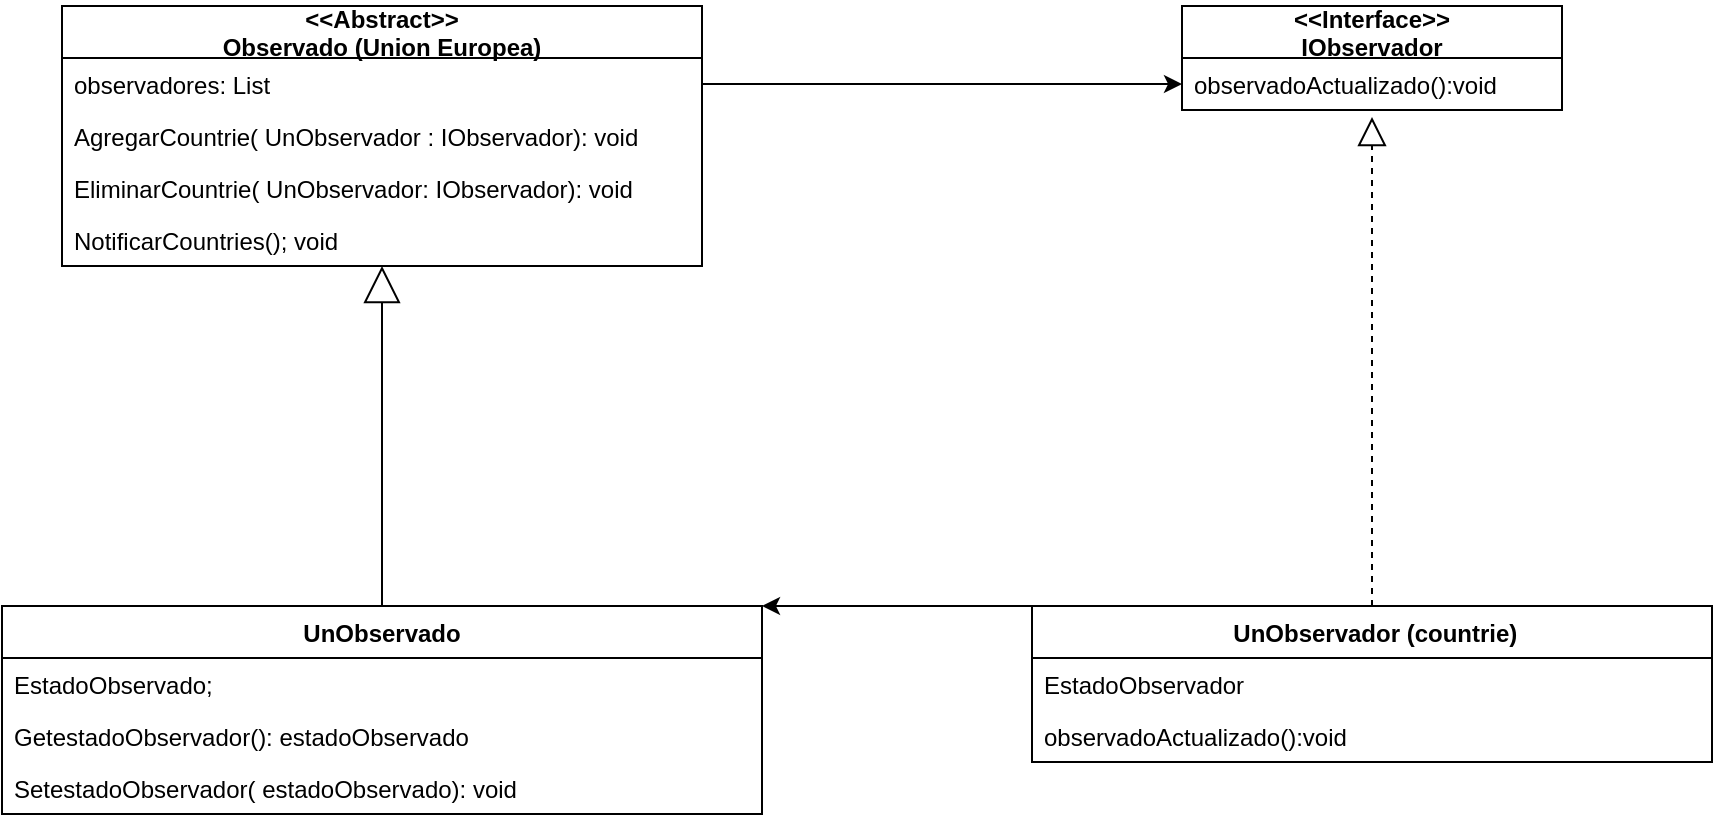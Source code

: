 <mxfile version="13.1.8" type="device"><diagram name="Page-1" id="5f0bae14-7c28-e335-631c-24af17079c00"><mxGraphModel dx="1385" dy="662" grid="1" gridSize="10" guides="1" tooltips="1" connect="1" arrows="1" fold="1" page="1" pageScale="1" pageWidth="1100" pageHeight="850" background="#ffffff" math="0" shadow="0"><root><mxCell id="0"/><mxCell id="1" parent="0"/><mxCell id="rfkxRAo5XTSeMAtBuygl-135" value="" style="endArrow=classic;html=1;exitX=0;exitY=0;exitDx=0;exitDy=0;entryX=1;entryY=0;entryDx=0;entryDy=0;" edge="1" parent="1" source="rfkxRAo5XTSeMAtBuygl-24" target="rfkxRAo5XTSeMAtBuygl-111"><mxGeometry width="50" height="50" relative="1" as="geometry"><mxPoint x="580" y="400" as="sourcePoint"/><mxPoint x="440" y="370" as="targetPoint"/></mxGeometry></mxCell><mxCell id="rfkxRAo5XTSeMAtBuygl-141" value="" style="group" vertex="1" connectable="0" parent="1"><mxGeometry x="310" y="200" width="13.33" height="140" as="geometry"/></mxCell><mxCell id="rfkxRAo5XTSeMAtBuygl-145" value="&lt;div&gt;&lt;br&gt;&lt;/div&gt;&lt;div&gt;&lt;br&gt;&lt;/div&gt;" style="endArrow=block;endSize=16;endFill=0;html=1;exitX=0.5;exitY=0;exitDx=0;exitDy=0;entryX=0.5;entryY=1;entryDx=0;entryDy=0;" edge="1" parent="1" source="rfkxRAo5XTSeMAtBuygl-111" target="rfkxRAo5XTSeMAtBuygl-113"><mxGeometry x="0.158" y="-13" width="160" relative="1" as="geometry"><mxPoint x="500" y="310" as="sourcePoint"/><mxPoint x="359" y="194" as="targetPoint"/><mxPoint as="offset"/></mxGeometry></mxCell><mxCell id="rfkxRAo5XTSeMAtBuygl-113" value="&lt;&lt;Abstract&gt;&gt; &#xA;Observado (Union Europea)" style="swimlane;fontStyle=1;childLayout=stackLayout;horizontal=1;startSize=26;fillColor=none;horizontalStack=0;resizeParent=1;resizeParentMax=0;resizeLast=0;collapsible=1;marginBottom=0;" vertex="1" parent="1"><mxGeometry x="130" y="110" width="320" height="130" as="geometry"/></mxCell><mxCell id="rfkxRAo5XTSeMAtBuygl-130" value="observadores: List" style="text;strokeColor=none;fillColor=none;align=left;verticalAlign=top;spacingLeft=4;spacingRight=4;overflow=hidden;rotatable=0;points=[[0,0.5],[1,0.5]];portConstraint=eastwest;" vertex="1" parent="rfkxRAo5XTSeMAtBuygl-113"><mxGeometry y="26" width="320" height="26" as="geometry"/></mxCell><mxCell id="rfkxRAo5XTSeMAtBuygl-153" value="AgregarCountrie( UnObservador : IObservador): void" style="text;strokeColor=none;fillColor=none;align=left;verticalAlign=top;spacingLeft=4;spacingRight=4;overflow=hidden;rotatable=0;points=[[0,0.5],[1,0.5]];portConstraint=eastwest;" vertex="1" parent="rfkxRAo5XTSeMAtBuygl-113"><mxGeometry y="52" width="320" height="26" as="geometry"/></mxCell><mxCell id="rfkxRAo5XTSeMAtBuygl-154" value="EliminarCountrie( UnObservador: IObservador): void" style="text;strokeColor=none;fillColor=none;align=left;verticalAlign=top;spacingLeft=4;spacingRight=4;overflow=hidden;rotatable=0;points=[[0,0.5],[1,0.5]];portConstraint=eastwest;" vertex="1" parent="rfkxRAo5XTSeMAtBuygl-113"><mxGeometry y="78" width="320" height="26" as="geometry"/></mxCell><mxCell id="rfkxRAo5XTSeMAtBuygl-160" value="NotificarCountries(); void" style="text;strokeColor=none;fillColor=none;align=left;verticalAlign=top;spacingLeft=4;spacingRight=4;overflow=hidden;rotatable=0;points=[[0,0.5],[1,0.5]];portConstraint=eastwest;" vertex="1" parent="rfkxRAo5XTSeMAtBuygl-113"><mxGeometry y="104" width="320" height="26" as="geometry"/></mxCell><mxCell id="rfkxRAo5XTSeMAtBuygl-146" value="" style="endArrow=block;dashed=1;endFill=0;endSize=12;html=1;entryX=0.5;entryY=1.135;entryDx=0;entryDy=0;entryPerimeter=0;exitX=0.5;exitY=0;exitDx=0;exitDy=0;" edge="1" parent="1" source="rfkxRAo5XTSeMAtBuygl-24" target="rfkxRAo5XTSeMAtBuygl-132"><mxGeometry width="160" relative="1" as="geometry"><mxPoint x="520" y="370" as="sourcePoint"/><mxPoint x="785.95" y="190.002" as="targetPoint"/></mxGeometry></mxCell><mxCell id="rfkxRAo5XTSeMAtBuygl-147" value="&lt;div&gt;&lt;br&gt;&lt;/div&gt;&lt;div&gt;&lt;br&gt;&lt;/div&gt;" style="endArrow=classic;html=1;entryX=0;entryY=0.5;entryDx=0;entryDy=0;exitX=1;exitY=0.5;exitDx=0;exitDy=0;" edge="1" parent="1" target="rfkxRAo5XTSeMAtBuygl-132"><mxGeometry y="29" width="50" height="50" relative="1" as="geometry"><mxPoint x="450" y="149" as="sourcePoint"/><mxPoint x="630" y="350" as="targetPoint"/><mxPoint as="offset"/></mxGeometry></mxCell><mxCell id="rfkxRAo5XTSeMAtBuygl-131" value="&lt;&lt;Interface&gt;&gt; &#xA;IObservador" style="swimlane;fontStyle=1;childLayout=stackLayout;horizontal=1;startSize=26;fillColor=none;horizontalStack=0;resizeParent=1;resizeParentMax=0;resizeLast=0;collapsible=1;marginBottom=0;" vertex="1" parent="1"><mxGeometry x="690" y="110" width="190" height="52" as="geometry"/></mxCell><mxCell id="rfkxRAo5XTSeMAtBuygl-132" value="observadoActualizado():void" style="text;strokeColor=none;fillColor=none;align=left;verticalAlign=top;spacingLeft=4;spacingRight=4;overflow=hidden;rotatable=0;points=[[0,0.5],[1,0.5]];portConstraint=eastwest;" vertex="1" parent="rfkxRAo5XTSeMAtBuygl-131"><mxGeometry y="26" width="190" height="26" as="geometry"/></mxCell><mxCell id="rfkxRAo5XTSeMAtBuygl-111" value="UnObservado" style="swimlane;fontStyle=1;childLayout=stackLayout;horizontal=1;startSize=26;fillColor=none;horizontalStack=0;resizeParent=1;resizeParentMax=0;resizeLast=0;collapsible=1;marginBottom=0;" vertex="1" parent="1"><mxGeometry x="100" y="410" width="380" height="104" as="geometry"/></mxCell><mxCell id="rfkxRAo5XTSeMAtBuygl-112" value="EstadoObservado;" style="text;strokeColor=none;fillColor=none;align=left;verticalAlign=top;spacingLeft=4;spacingRight=4;overflow=hidden;rotatable=0;points=[[0,0.5],[1,0.5]];portConstraint=eastwest;" vertex="1" parent="rfkxRAo5XTSeMAtBuygl-111"><mxGeometry y="26" width="380" height="26" as="geometry"/></mxCell><mxCell id="rfkxRAo5XTSeMAtBuygl-151" value="GetestadoObservador(): estadoObservado" style="text;strokeColor=none;fillColor=none;align=left;verticalAlign=top;spacingLeft=4;spacingRight=4;overflow=hidden;rotatable=0;points=[[0,0.5],[1,0.5]];portConstraint=eastwest;" vertex="1" parent="rfkxRAo5XTSeMAtBuygl-111"><mxGeometry y="52" width="380" height="26" as="geometry"/></mxCell><mxCell id="rfkxRAo5XTSeMAtBuygl-152" value="SetestadoObservador( estadoObservado): void" style="text;strokeColor=none;fillColor=none;align=left;verticalAlign=top;spacingLeft=4;spacingRight=4;overflow=hidden;rotatable=0;points=[[0,0.5],[1,0.5]];portConstraint=eastwest;" vertex="1" parent="rfkxRAo5XTSeMAtBuygl-111"><mxGeometry y="78" width="380" height="26" as="geometry"/></mxCell><mxCell id="rfkxRAo5XTSeMAtBuygl-24" value=" UnObservador (countrie)" style="swimlane;fontStyle=1;childLayout=stackLayout;horizontal=1;startSize=26;fillColor=none;horizontalStack=0;resizeParent=1;resizeParentMax=0;resizeLast=0;collapsible=1;marginBottom=0;" vertex="1" parent="1"><mxGeometry x="615" y="410" width="340" height="78" as="geometry"/></mxCell><mxCell id="rfkxRAo5XTSeMAtBuygl-122" value="EstadoObservador" style="text;strokeColor=none;fillColor=none;align=left;verticalAlign=top;spacingLeft=4;spacingRight=4;overflow=hidden;rotatable=0;points=[[0,0.5],[1,0.5]];portConstraint=eastwest;" vertex="1" parent="rfkxRAo5XTSeMAtBuygl-24"><mxGeometry y="26" width="340" height="26" as="geometry"/></mxCell><mxCell id="rfkxRAo5XTSeMAtBuygl-155" value="observadoActualizado():void" style="text;strokeColor=none;fillColor=none;align=left;verticalAlign=top;spacingLeft=4;spacingRight=4;overflow=hidden;rotatable=0;points=[[0,0.5],[1,0.5]];portConstraint=eastwest;" vertex="1" parent="rfkxRAo5XTSeMAtBuygl-24"><mxGeometry y="52" width="340" height="26" as="geometry"/></mxCell></root></mxGraphModel></diagram></mxfile>